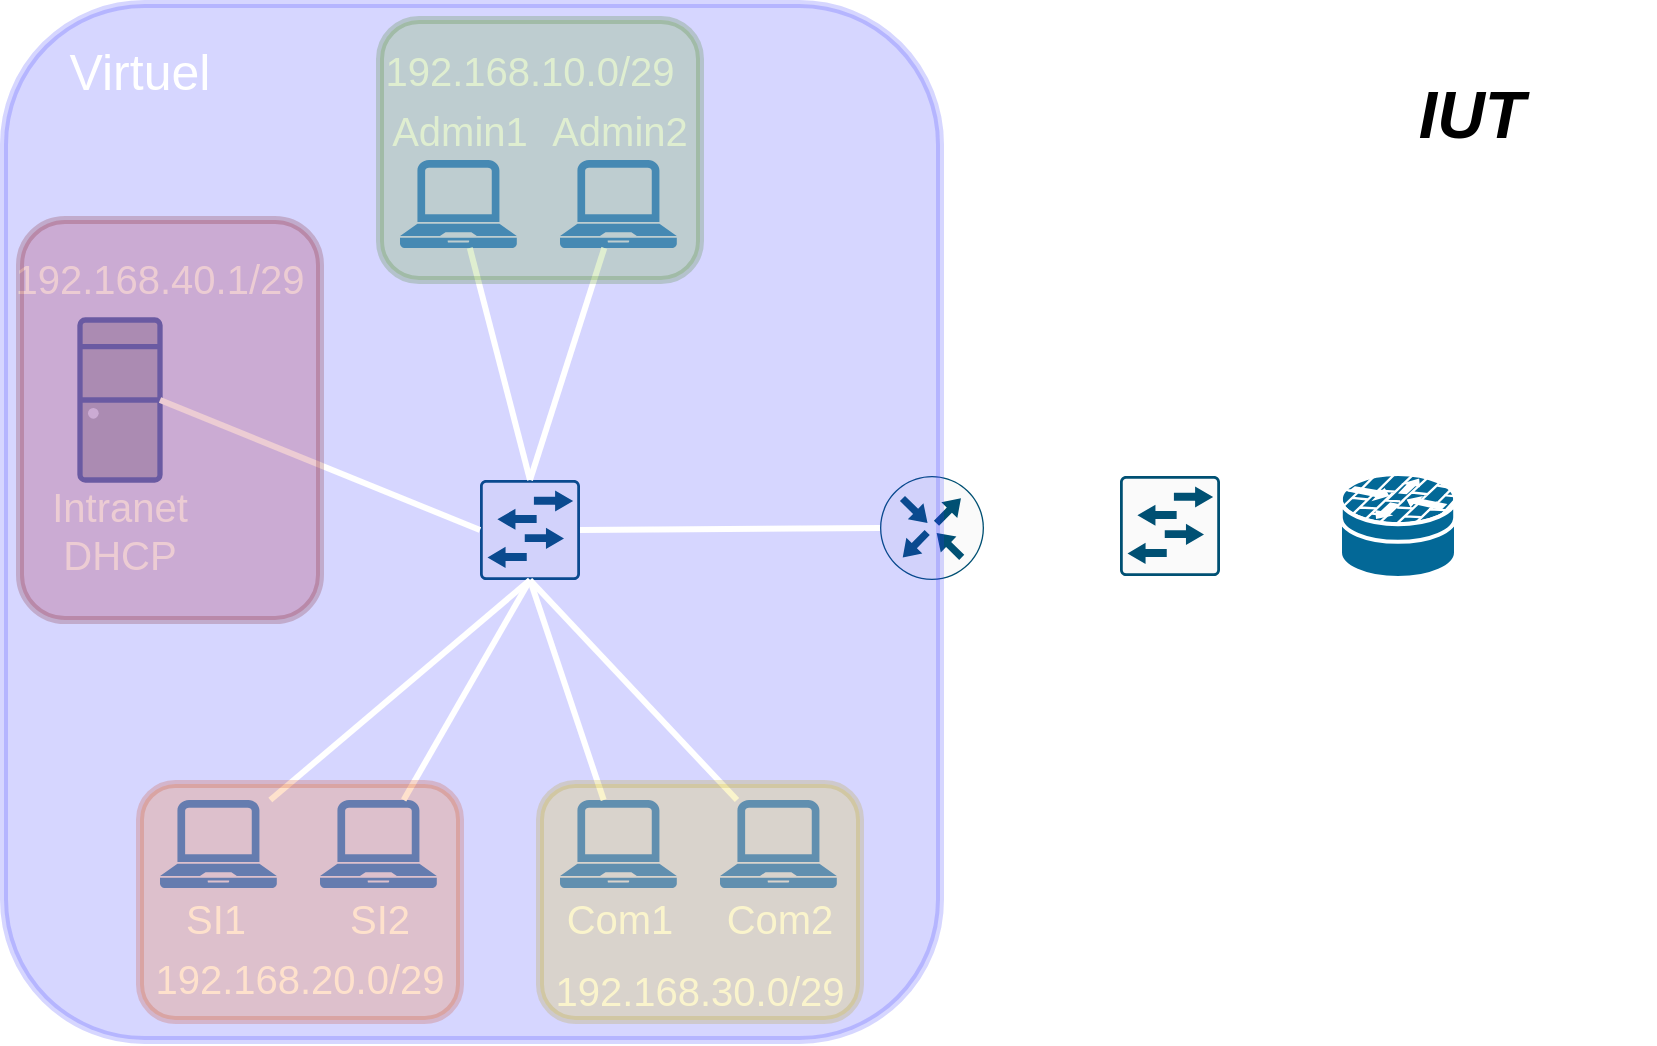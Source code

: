 <mxfile>
    <diagram id="ATx1V7gMIgzip9bAl48X" name="Page-1">
        <mxGraphModel dx="133" dy="567" grid="1" gridSize="10" guides="1" tooltips="1" connect="1" arrows="1" fold="1" page="1" pageScale="1" pageWidth="827" pageHeight="1169" math="0" shadow="0">
            <root>
                <mxCell id="0"/>
                <mxCell id="1" parent="0"/>
                <mxCell id="2" value="" style="sketch=0;points=[[0.015,0.015,0],[0.985,0.015,0],[0.985,0.985,0],[0.015,0.985,0],[0.25,0,0],[0.5,0,0],[0.75,0,0],[1,0.25,0],[1,0.5,0],[1,0.75,0],[0.75,1,0],[0.5,1,0],[0.25,1,0],[0,0.75,0],[0,0.5,0],[0,0.25,0]];verticalLabelPosition=bottom;html=1;verticalAlign=top;aspect=fixed;align=center;pointerEvents=1;shape=mxgraph.cisco19.rect;prIcon=l2_switch;fillColor=#FAFAFA;strokeColor=#005073;" vertex="1" parent="1">
                    <mxGeometry x="240" y="240" width="50" height="50" as="geometry"/>
                </mxCell>
                <mxCell id="3" value="" style="sketch=0;points=[[0.5,0,0],[1,0.5,0],[0.5,1,0],[0,0.5,0],[0.145,0.145,0],[0.856,0.145,0],[0.855,0.856,0],[0.145,0.855,0]];verticalLabelPosition=bottom;html=1;verticalAlign=top;aspect=fixed;align=center;pointerEvents=1;shape=mxgraph.cisco19.rect;prIcon=router;fillColor=#FAFAFA;strokeColor=#005073;" vertex="1" parent="1">
                    <mxGeometry x="440" y="238" width="52" height="52" as="geometry"/>
                </mxCell>
                <mxCell id="12" value="" style="pointerEvents=1;shadow=0;dashed=0;html=1;strokeColor=none;fillColor=#4495D1;labelPosition=center;verticalLabelPosition=bottom;verticalAlign=top;align=center;outlineConnect=0;shape=mxgraph.veeam.laptop;" vertex="1" parent="1">
                    <mxGeometry x="160.0" y="400" width="58.4" height="44" as="geometry"/>
                </mxCell>
                <mxCell id="13" value="" style="fontColor=#0066CC;verticalAlign=top;verticalLabelPosition=bottom;labelPosition=center;align=center;html=1;outlineConnect=0;fillColor=#CCCCCC;strokeColor=#6881B3;gradientColor=none;gradientDirection=north;strokeWidth=2;shape=mxgraph.networks.desktop_pc;" vertex="1" parent="1">
                    <mxGeometry x="40" y="160" width="40" height="80" as="geometry"/>
                </mxCell>
                <mxCell id="14" value="" style="pointerEvents=1;shadow=0;dashed=0;html=1;strokeColor=none;fillColor=#4495D1;labelPosition=center;verticalLabelPosition=bottom;verticalAlign=top;align=center;outlineConnect=0;shape=mxgraph.veeam.laptop;" vertex="1" parent="1">
                    <mxGeometry x="80" y="400" width="58.4" height="44" as="geometry"/>
                </mxCell>
                <mxCell id="15" value="" style="pointerEvents=1;shadow=0;dashed=0;html=1;strokeColor=none;fillColor=#4495D1;labelPosition=center;verticalLabelPosition=bottom;verticalAlign=top;align=center;outlineConnect=0;shape=mxgraph.veeam.laptop;" vertex="1" parent="1">
                    <mxGeometry x="280" y="400" width="58.4" height="44" as="geometry"/>
                </mxCell>
                <mxCell id="16" value="" style="pointerEvents=1;shadow=0;dashed=0;html=1;strokeColor=none;fillColor=#4495D1;labelPosition=center;verticalLabelPosition=bottom;verticalAlign=top;align=center;outlineConnect=0;shape=mxgraph.veeam.laptop;" vertex="1" parent="1">
                    <mxGeometry x="360" y="400" width="58.4" height="44" as="geometry"/>
                </mxCell>
                <mxCell id="17" value="" style="pointerEvents=1;shadow=0;dashed=0;html=1;strokeColor=none;fillColor=#4495D1;labelPosition=center;verticalLabelPosition=bottom;verticalAlign=top;align=center;outlineConnect=0;shape=mxgraph.veeam.laptop;" vertex="1" parent="1">
                    <mxGeometry x="200.0" y="80" width="58.4" height="44" as="geometry"/>
                </mxCell>
                <mxCell id="18" value="" style="pointerEvents=1;shadow=0;dashed=0;html=1;strokeColor=none;fillColor=#4495D1;labelPosition=center;verticalLabelPosition=bottom;verticalAlign=top;align=center;outlineConnect=0;shape=mxgraph.veeam.laptop;" vertex="1" parent="1">
                    <mxGeometry x="280" y="80" width="58.4" height="44" as="geometry"/>
                </mxCell>
                <mxCell id="19" value="" style="sketch=0;points=[[0.015,0.015,0],[0.985,0.015,0],[0.985,0.985,0],[0.015,0.985,0],[0.25,0,0],[0.5,0,0],[0.75,0,0],[1,0.25,0],[1,0.5,0],[1,0.75,0],[0.75,1,0],[0.5,1,0],[0.25,1,0],[0,0.75,0],[0,0.5,0],[0,0.25,0]];verticalLabelPosition=bottom;html=1;verticalAlign=top;aspect=fixed;align=center;pointerEvents=1;shape=mxgraph.cisco19.rect;prIcon=l2_switch;fillColor=#FAFAFA;strokeColor=#005073;" vertex="1" parent="1">
                    <mxGeometry x="560" y="238" width="50" height="50" as="geometry"/>
                </mxCell>
                <mxCell id="30" style="edgeStyle=none;html=1;exitX=0.5;exitY=0;exitDx=0;exitDy=0;exitPerimeter=0;entryX=0.55;entryY=0.95;entryDx=0;entryDy=0;entryPerimeter=0;endArrow=none;endFill=0;strokeWidth=3;strokeColor=#FFFFFF;" edge="1" parent="1" source="22" target="25">
                    <mxGeometry relative="1" as="geometry"/>
                </mxCell>
                <mxCell id="22" value="" style="shape=mxgraph.cisco.security.router_firewall;html=1;pointerEvents=1;dashed=0;fillColor=#036897;strokeColor=#ffffff;strokeWidth=2;verticalLabelPosition=bottom;verticalAlign=top;align=center;outlineConnect=0;" vertex="1" parent="1">
                    <mxGeometry x="670" y="237" width="58" height="52" as="geometry"/>
                </mxCell>
                <mxCell id="25" value="" style="ellipse;shape=cloud;whiteSpace=wrap;html=1;strokeColor=#FFFFFF;fillColor=#FFFFFF;" vertex="1" parent="1">
                    <mxGeometry x="645" y="2" width="182" height="110" as="geometry"/>
                </mxCell>
                <mxCell id="31" value="&lt;font color=&quot;#000000&quot; size=&quot;1&quot;&gt;&lt;b&gt;&lt;i style=&quot;font-size: 33px&quot;&gt;IUT&lt;/i&gt;&lt;/b&gt;&lt;/font&gt;" style="text;html=1;align=center;verticalAlign=middle;whiteSpace=wrap;rounded=0;strokeWidth=0;" vertex="1" parent="1">
                    <mxGeometry x="695" y="34" width="82" height="46" as="geometry"/>
                </mxCell>
                <mxCell id="35" value="" style="rounded=1;whiteSpace=wrap;html=1;fontSize=33;fontColor=#ffffff;strokeColor=#3333FF;strokeWidth=4;fillColor=#3333FF;opacity=20;" vertex="1" parent="1">
                    <mxGeometry x="2" y="2" width="468" height="518" as="geometry"/>
                </mxCell>
                <mxCell id="42" value="" style="endArrow=none;html=1;fontSize=33;fontColor=#000000;strokeColor=#FFFFFF;strokeWidth=3;exitX=0.5;exitY=1;exitDx=0;exitDy=0;exitPerimeter=0;" edge="1" parent="1" source="2" target="15">
                    <mxGeometry width="50" height="50" relative="1" as="geometry">
                        <mxPoint x="300" y="360" as="sourcePoint"/>
                        <mxPoint x="350" y="310" as="targetPoint"/>
                    </mxGeometry>
                </mxCell>
                <mxCell id="43" value="" style="endArrow=none;html=1;fontSize=33;fontColor=#000000;strokeColor=#FFFFFF;strokeWidth=3;exitX=0.5;exitY=1;exitDx=0;exitDy=0;exitPerimeter=0;" edge="1" parent="1" source="2" target="16">
                    <mxGeometry width="50" height="50" relative="1" as="geometry">
                        <mxPoint x="300" y="360" as="sourcePoint"/>
                        <mxPoint x="350" y="310" as="targetPoint"/>
                    </mxGeometry>
                </mxCell>
                <mxCell id="44" value="" style="endArrow=none;html=1;fontSize=33;fontColor=#000000;strokeColor=#FFFFFF;strokeWidth=3;exitX=0.5;exitY=1;exitDx=0;exitDy=0;exitPerimeter=0;" edge="1" parent="1" source="2" target="12">
                    <mxGeometry width="50" height="50" relative="1" as="geometry">
                        <mxPoint x="300" y="360" as="sourcePoint"/>
                        <mxPoint x="350" y="310" as="targetPoint"/>
                    </mxGeometry>
                </mxCell>
                <mxCell id="45" value="" style="endArrow=none;html=1;fontSize=33;fontColor=#000000;strokeColor=#FFFFFF;strokeWidth=3;entryX=0.5;entryY=1;entryDx=0;entryDy=0;entryPerimeter=0;" edge="1" parent="1" source="14" target="2">
                    <mxGeometry width="50" height="50" relative="1" as="geometry">
                        <mxPoint x="300" y="360" as="sourcePoint"/>
                        <mxPoint x="260" y="290" as="targetPoint"/>
                    </mxGeometry>
                </mxCell>
                <mxCell id="46" value="" style="endArrow=none;html=1;fontSize=33;fontColor=#000000;strokeColor=#FFFFFF;strokeWidth=3;exitX=0.5;exitY=0;exitDx=0;exitDy=0;exitPerimeter=0;" edge="1" parent="1" source="2" target="17">
                    <mxGeometry width="50" height="50" relative="1" as="geometry">
                        <mxPoint x="270" y="230" as="sourcePoint"/>
                        <mxPoint x="380" y="200" as="targetPoint"/>
                    </mxGeometry>
                </mxCell>
                <mxCell id="47" value="" style="endArrow=none;html=1;fontSize=33;fontColor=#000000;strokeColor=#FFFFFF;strokeWidth=3;exitX=0.5;exitY=0;exitDx=0;exitDy=0;exitPerimeter=0;" edge="1" parent="1" source="2" target="18">
                    <mxGeometry width="50" height="50" relative="1" as="geometry">
                        <mxPoint x="330" y="250" as="sourcePoint"/>
                        <mxPoint x="380" y="200" as="targetPoint"/>
                    </mxGeometry>
                </mxCell>
                <mxCell id="48" value="" style="endArrow=none;html=1;fontSize=33;fontColor=#000000;strokeColor=#FFFFFF;strokeWidth=3;exitX=1;exitY=0.5;exitDx=0;exitDy=0;exitPerimeter=0;entryX=0;entryY=0.5;entryDx=0;entryDy=0;entryPerimeter=0;" edge="1" parent="1" source="13" target="2">
                    <mxGeometry width="50" height="50" relative="1" as="geometry">
                        <mxPoint x="80" y="190" as="sourcePoint"/>
                        <mxPoint x="130" y="140" as="targetPoint"/>
                    </mxGeometry>
                </mxCell>
                <mxCell id="49" value="" style="endArrow=none;html=1;fontSize=33;fontColor=#000000;strokeColor=#FFFFFF;strokeWidth=3;exitX=1;exitY=0.5;exitDx=0;exitDy=0;exitPerimeter=0;entryX=0;entryY=0.5;entryDx=0;entryDy=0;entryPerimeter=0;" edge="1" parent="1" source="2" target="3">
                    <mxGeometry width="50" height="50" relative="1" as="geometry">
                        <mxPoint x="300" y="320" as="sourcePoint"/>
                        <mxPoint x="450" y="260" as="targetPoint"/>
                    </mxGeometry>
                </mxCell>
                <mxCell id="50" value="" style="endArrow=none;html=1;fontSize=33;fontColor=#000000;strokeColor=#FFFFFF;strokeWidth=3;entryX=0;entryY=0.5;entryDx=0;entryDy=0;entryPerimeter=0;exitX=1;exitY=0.5;exitDx=0;exitDy=0;exitPerimeter=0;" edge="1" parent="1" source="3" target="19">
                    <mxGeometry width="50" height="50" relative="1" as="geometry">
                        <mxPoint x="300" y="320" as="sourcePoint"/>
                        <mxPoint x="350" y="270" as="targetPoint"/>
                    </mxGeometry>
                </mxCell>
                <mxCell id="52" value="" style="endArrow=none;html=1;fontSize=33;fontColor=#000000;strokeColor=#FFFFFF;strokeWidth=3;entryX=0;entryY=0.5;entryDx=0;entryDy=0;entryPerimeter=0;exitX=1;exitY=0.5;exitDx=0;exitDy=0;exitPerimeter=0;" edge="1" parent="1" source="19" target="22">
                    <mxGeometry width="50" height="50" relative="1" as="geometry">
                        <mxPoint x="260" y="300" as="sourcePoint"/>
                        <mxPoint x="310" y="250" as="targetPoint"/>
                    </mxGeometry>
                </mxCell>
                <mxCell id="55" value="SI1" style="text;html=1;strokeColor=none;fillColor=none;align=center;verticalAlign=middle;whiteSpace=wrap;rounded=0;fontSize=20;fontColor=#FFFFFF;opacity=20;" vertex="1" parent="1">
                    <mxGeometry x="78.4" y="444" width="60" height="30" as="geometry"/>
                </mxCell>
                <mxCell id="56" value="SI2&lt;span style=&quot;color: rgba(0 , 0 , 0 , 0) ; font-family: monospace ; font-size: 0px&quot;&gt;%3CmxGraphModel%3E%3Croot%3E%3CmxCell%20id%3D%220%22%2F%3E%3CmxCell%20id%3D%221%22%20parent%3D%220%22%2F%3E%3CmxCell%20id%3D%222%22%20value%3D%22SI1%22%20style%3D%22text%3Bhtml%3D1%3BstrokeColor%3Dnone%3BfillColor%3Dnone%3Balign%3Dcenter%3BverticalAlign%3Dmiddle%3BwhiteSpace%3Dwrap%3Brounded%3D0%3BfontSize%3D20%3BfontColor%3D%23FFFFFF%3Bopacity%3D20%3B%22%20vertex%3D%221%22%20parent%3D%221%22%3E%3CmxGeometry%20x%3D%2278.4%22%20y%3D%22444%22%20width%3D%2260%22%20height%3D%2230%22%20as%3D%22geometry%22%2F%3E%3C%2FmxCell%3E%3C%2Froot%3E%3C%2FmxGraphModel%3E&lt;/span&gt;" style="text;html=1;strokeColor=none;fillColor=none;align=center;verticalAlign=middle;whiteSpace=wrap;rounded=0;fontSize=20;fontColor=#FFFFFF;opacity=20;" vertex="1" parent="1">
                    <mxGeometry x="160" y="444" width="60" height="30" as="geometry"/>
                </mxCell>
                <mxCell id="57" value="Com1" style="text;html=1;strokeColor=none;fillColor=none;align=center;verticalAlign=middle;whiteSpace=wrap;rounded=0;fontSize=20;fontColor=#FFFFFF;opacity=20;" vertex="1" parent="1">
                    <mxGeometry x="280" y="444" width="60" height="30" as="geometry"/>
                </mxCell>
                <mxCell id="58" value="Com2" style="text;html=1;strokeColor=none;fillColor=none;align=center;verticalAlign=middle;whiteSpace=wrap;rounded=0;fontSize=20;fontColor=#FFFFFF;opacity=20;" vertex="1" parent="1">
                    <mxGeometry x="360" y="444" width="60" height="30" as="geometry"/>
                </mxCell>
                <mxCell id="59" value="Admin2" style="text;html=1;strokeColor=none;fillColor=none;align=center;verticalAlign=middle;whiteSpace=wrap;rounded=0;fontSize=20;fontColor=#FFFFFF;opacity=20;" vertex="1" parent="1">
                    <mxGeometry x="280" y="50" width="60" height="30" as="geometry"/>
                </mxCell>
                <mxCell id="60" value="Admin1" style="text;html=1;strokeColor=none;fillColor=none;align=center;verticalAlign=middle;whiteSpace=wrap;rounded=0;fontSize=20;fontColor=#FFFFFF;opacity=20;" vertex="1" parent="1">
                    <mxGeometry x="200" y="50" width="60" height="30" as="geometry"/>
                </mxCell>
                <mxCell id="61" value="Intranet DHCP" style="text;html=1;strokeColor=none;fillColor=none;align=center;verticalAlign=middle;whiteSpace=wrap;rounded=0;fontSize=20;fontColor=#FFFFFF;opacity=20;" vertex="1" parent="1">
                    <mxGeometry x="30" y="250" width="60" height="30" as="geometry"/>
                </mxCell>
                <mxCell id="62" value="192.168.40.1/29" style="text;html=1;strokeColor=none;fillColor=none;align=center;verticalAlign=middle;whiteSpace=wrap;rounded=0;fontSize=20;fontColor=#FFFFFF;opacity=20;" vertex="1" parent="1">
                    <mxGeometry x="50" y="124" width="60" height="30" as="geometry"/>
                </mxCell>
                <mxCell id="63" value="192.168.20.0/29" style="text;html=1;strokeColor=none;fillColor=none;align=center;verticalAlign=middle;whiteSpace=wrap;rounded=0;fontSize=20;fontColor=#FFFFFF;opacity=20;" vertex="1" parent="1">
                    <mxGeometry x="120" y="474" width="60" height="30" as="geometry"/>
                </mxCell>
                <mxCell id="64" value="192.168.30.0/29" style="text;html=1;strokeColor=none;fillColor=none;align=center;verticalAlign=middle;whiteSpace=wrap;rounded=0;fontSize=20;fontColor=#FFFFFF;opacity=20;" vertex="1" parent="1">
                    <mxGeometry x="320" y="480" width="60" height="30" as="geometry"/>
                </mxCell>
                <mxCell id="65" value="192.168.10.0/29" style="text;html=1;strokeColor=none;fillColor=none;align=center;verticalAlign=middle;whiteSpace=wrap;rounded=0;fontSize=20;fontColor=#FFFFFF;opacity=20;" vertex="1" parent="1">
                    <mxGeometry x="235" y="20" width="60" height="30" as="geometry"/>
                </mxCell>
                <mxCell id="66" value="&lt;font style=&quot;font-size: 25px&quot;&gt;Virtuel&lt;/font&gt;" style="text;html=1;strokeColor=none;fillColor=none;align=center;verticalAlign=middle;whiteSpace=wrap;rounded=0;fontSize=20;fontColor=#FFFFFF;opacity=20;" vertex="1" parent="1">
                    <mxGeometry x="30" y="20" width="80" height="30" as="geometry"/>
                </mxCell>
                <mxCell id="67" value="" style="rounded=1;whiteSpace=wrap;html=1;fontSize=25;fontColor=#ffffff;strokeColor=#6F0000;strokeWidth=4;fillColor=#a20025;opacity=20;" vertex="1" parent="1">
                    <mxGeometry x="10" y="110" width="150" height="200" as="geometry"/>
                </mxCell>
                <mxCell id="68" value="" style="rounded=1;whiteSpace=wrap;html=1;fontSize=25;fontColor=#ffffff;strokeColor=#2D7600;strokeWidth=4;fillColor=#60a917;opacity=20;" vertex="1" parent="1">
                    <mxGeometry x="190" y="10" width="160" height="130" as="geometry"/>
                </mxCell>
                <mxCell id="70" value="" style="rounded=1;whiteSpace=wrap;html=1;fontSize=25;fontColor=#000000;strokeColor=#B09500;strokeWidth=4;fillColor=#e3c800;opacity=20;" vertex="1" parent="1">
                    <mxGeometry x="270" y="392" width="160" height="118" as="geometry"/>
                </mxCell>
                <mxCell id="71" value="" style="rounded=1;whiteSpace=wrap;html=1;fontSize=25;fontColor=#000000;strokeColor=#C73500;strokeWidth=4;fillColor=#fa6800;opacity=20;" vertex="1" parent="1">
                    <mxGeometry x="70" y="392" width="160" height="118" as="geometry"/>
                </mxCell>
            </root>
        </mxGraphModel>
    </diagram>
</mxfile>